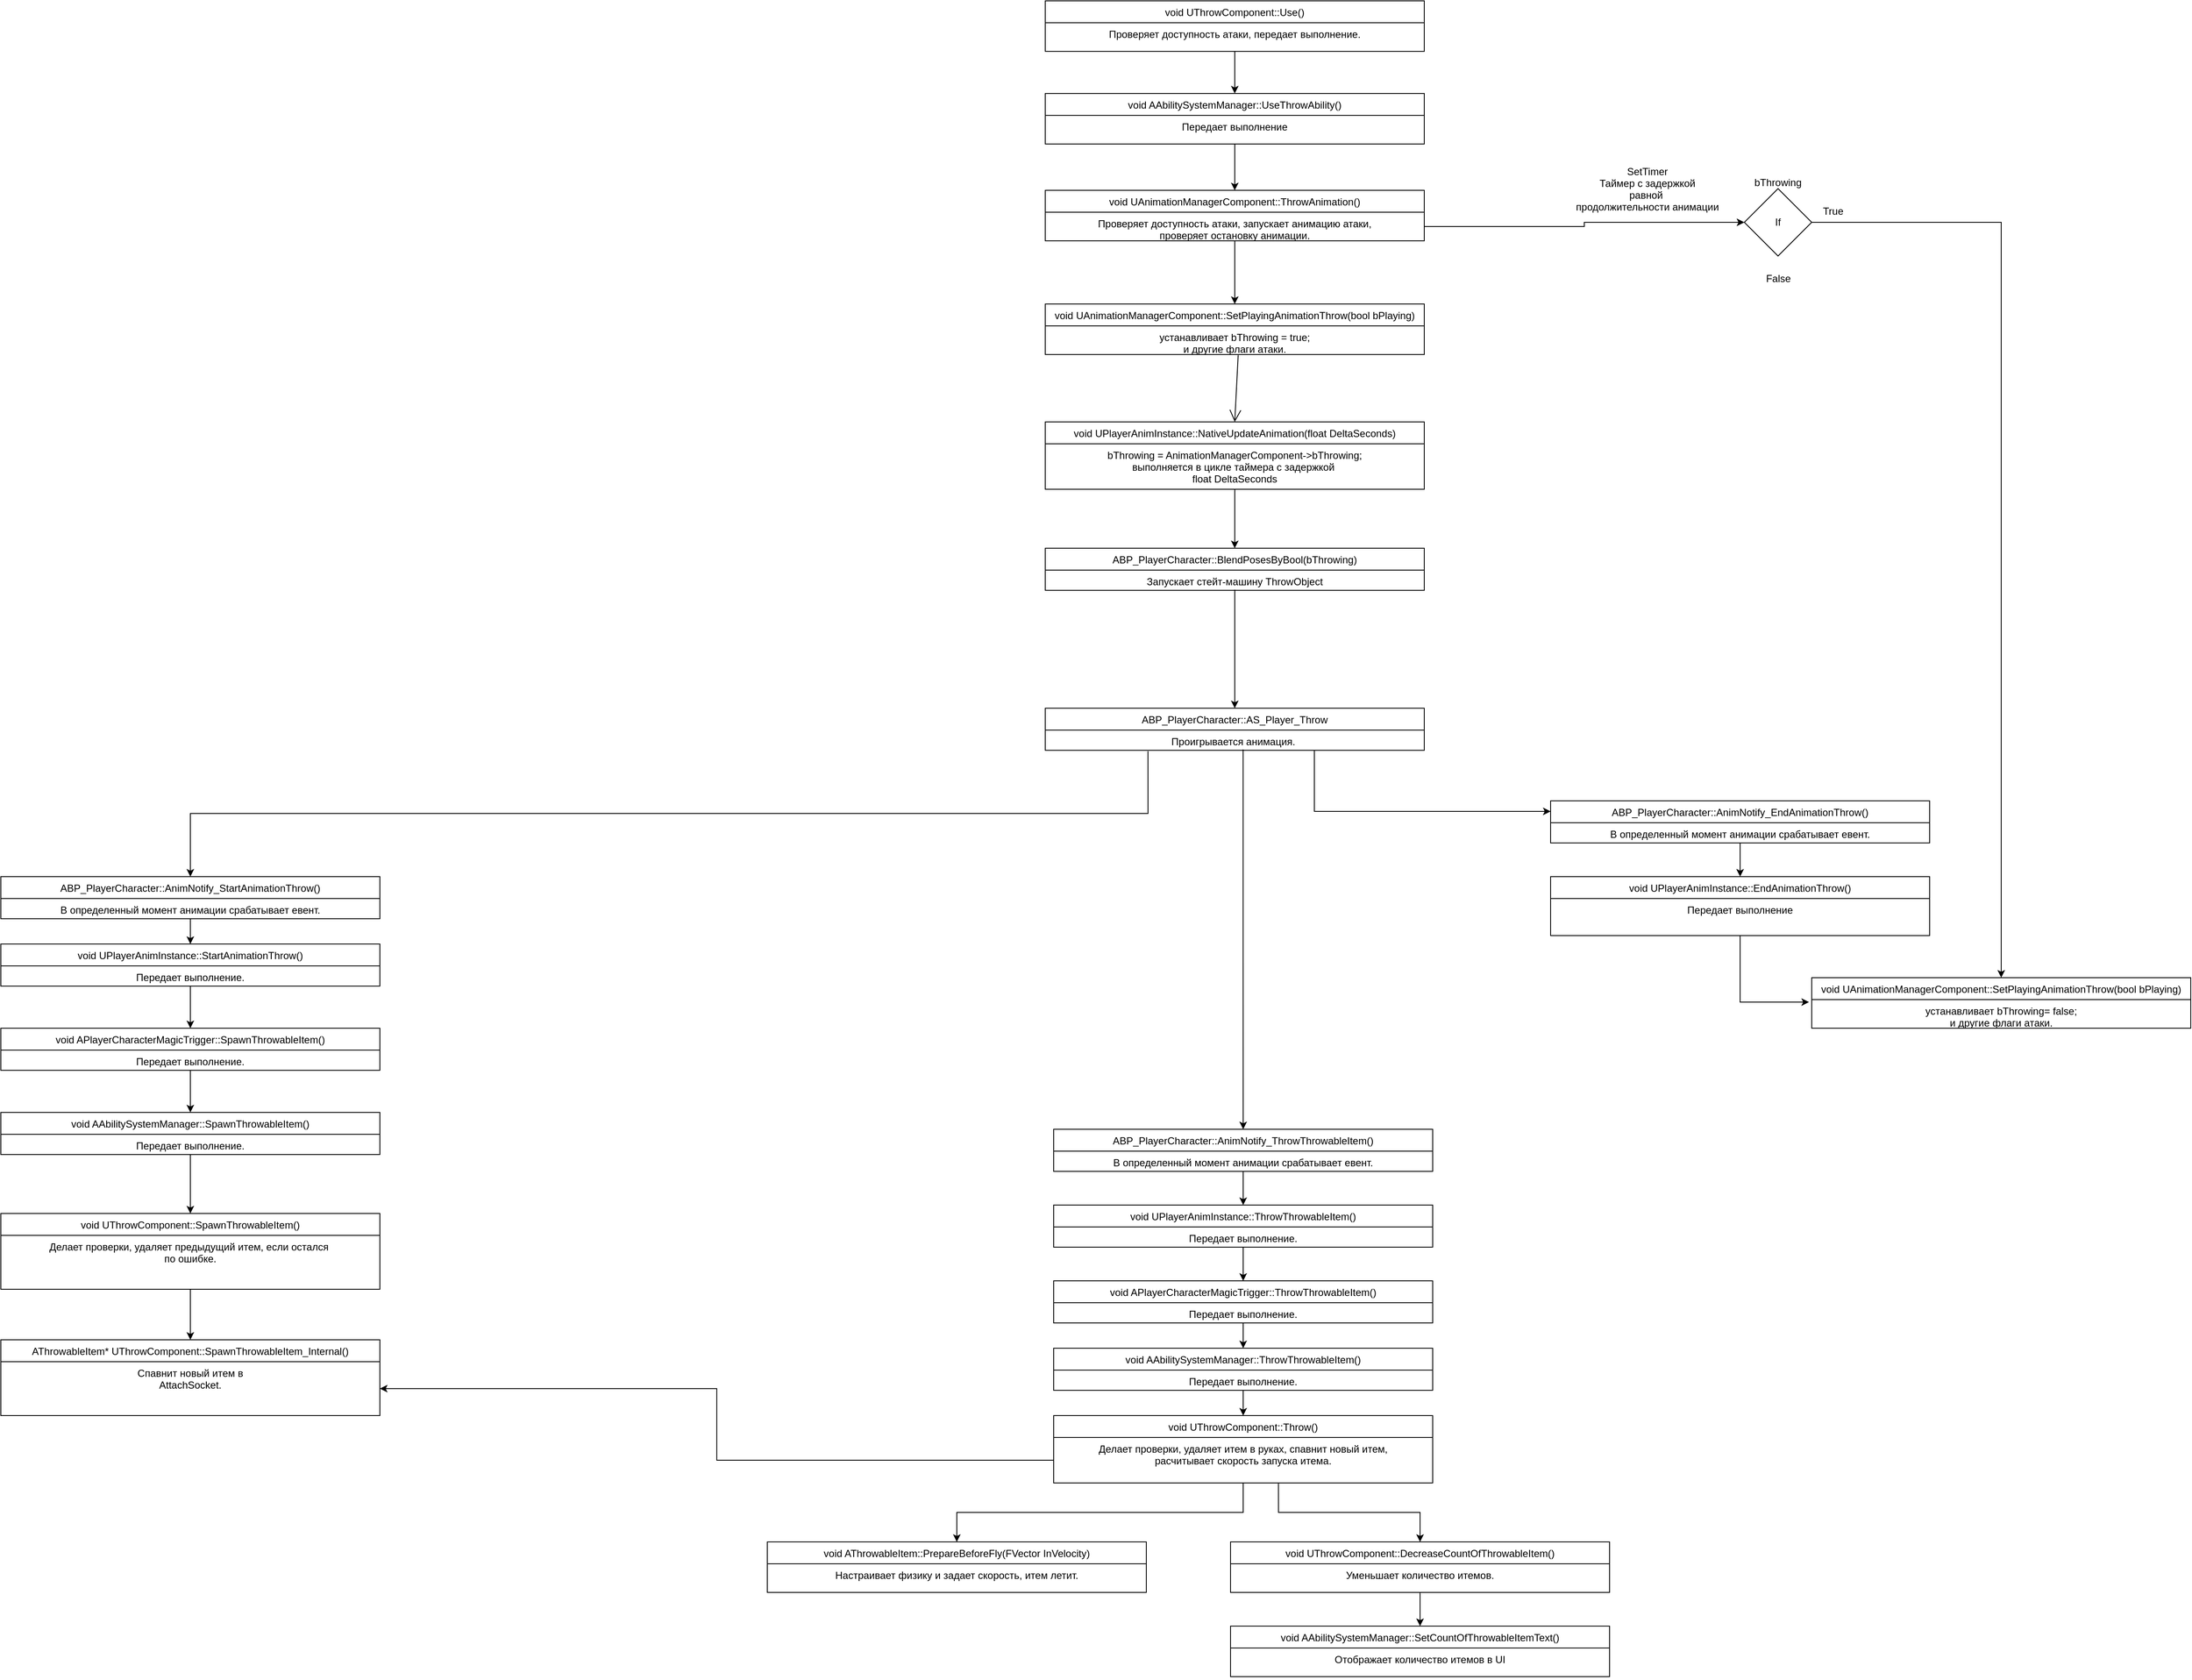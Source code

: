 <mxfile version="14.9.6" type="device"><diagram id="C5RBs43oDa-KdzZeNtuy" name="Page-1"><mxGraphModel dx="3620" dy="2823" grid="1" gridSize="10" guides="1" tooltips="1" connect="1" arrows="1" fold="1" page="1" pageScale="1" pageWidth="4681" pageHeight="3300" math="0" shadow="0"><root><mxCell id="WIyWlLk6GJQsqaUBKTNV-0"/><mxCell id="WIyWlLk6GJQsqaUBKTNV-1" parent="WIyWlLk6GJQsqaUBKTNV-0"/><mxCell id="bf94jQx4pyoIB4aFZXgq-6" value="" style="edgeStyle=orthogonalEdgeStyle;rounded=0;orthogonalLoop=1;jettySize=auto;html=1;entryX=0.5;entryY=0;entryDx=0;entryDy=0;" parent="WIyWlLk6GJQsqaUBKTNV-1" source="bf94jQx4pyoIB4aFZXgq-0" target="bf94jQx4pyoIB4aFZXgq-2" edge="1"><mxGeometry relative="1" as="geometry"/></mxCell><mxCell id="bf94jQx4pyoIB4aFZXgq-0" value="void UThrowComponent::Use()" style="swimlane;fontStyle=0;childLayout=stackLayout;horizontal=1;startSize=26;fillColor=none;horizontalStack=0;resizeParent=1;resizeParentMax=0;resizeLast=0;collapsible=0;marginBottom=0;html=0;autosize=0;" parent="WIyWlLk6GJQsqaUBKTNV-1" vertex="1"><mxGeometry x="2770" y="420" width="450" height="60" as="geometry"><mxRectangle x="90" y="150" width="420" height="26" as="alternateBounds"/></mxGeometry></mxCell><mxCell id="bf94jQx4pyoIB4aFZXgq-1" value="Проверяет доступность атаки, передает выполнение." style="text;strokeColor=none;fillColor=none;align=center;verticalAlign=top;spacingLeft=4;spacingRight=4;overflow=hidden;rotatable=0;points=[[0,0.5],[1,0.5]];portConstraint=eastwest;collapsible=0;" parent="bf94jQx4pyoIB4aFZXgq-0" vertex="1"><mxGeometry y="26" width="450" height="34" as="geometry"/></mxCell><mxCell id="bf94jQx4pyoIB4aFZXgq-14" style="edgeStyle=orthogonalEdgeStyle;rounded=0;orthogonalLoop=1;jettySize=auto;html=1;exitX=1;exitY=0.5;exitDx=0;exitDy=0;entryX=0;entryY=0.5;entryDx=0;entryDy=0;" parent="WIyWlLk6GJQsqaUBKTNV-1" source="xx7cmcxhrDaPcGlQuuTr-1" target="bf94jQx4pyoIB4aFZXgq-8" edge="1"><mxGeometry relative="1" as="geometry"/></mxCell><mxCell id="xx7cmcxhrDaPcGlQuuTr-2" value="" style="edgeStyle=orthogonalEdgeStyle;rounded=0;orthogonalLoop=1;jettySize=auto;html=1;entryX=0.5;entryY=0;entryDx=0;entryDy=0;" edge="1" parent="WIyWlLk6GJQsqaUBKTNV-1" source="bf94jQx4pyoIB4aFZXgq-2" target="xx7cmcxhrDaPcGlQuuTr-0"><mxGeometry relative="1" as="geometry"/></mxCell><mxCell id="bf94jQx4pyoIB4aFZXgq-2" value="void AAbilitySystemManager::UseThrowAbility()" style="swimlane;fontStyle=0;childLayout=stackLayout;horizontal=1;startSize=26;fillColor=none;horizontalStack=0;resizeParent=1;resizeParentMax=0;resizeLast=0;collapsible=0;marginBottom=0;html=0;autosize=0;" parent="WIyWlLk6GJQsqaUBKTNV-1" vertex="1"><mxGeometry x="2770" y="530" width="450" height="60" as="geometry"><mxRectangle x="90" y="150" width="420" height="26" as="alternateBounds"/></mxGeometry></mxCell><mxCell id="bf94jQx4pyoIB4aFZXgq-3" value="Передает выполнение" style="text;strokeColor=none;fillColor=none;align=center;verticalAlign=top;spacingLeft=4;spacingRight=4;overflow=hidden;rotatable=0;points=[[0,0.5],[1,0.5]];portConstraint=eastwest;collapsible=0;" parent="bf94jQx4pyoIB4aFZXgq-2" vertex="1"><mxGeometry y="26" width="450" height="34" as="geometry"/></mxCell><mxCell id="bf94jQx4pyoIB4aFZXgq-4" value="void UAnimationManagerComponent::SetPlayingAnimationThrow(bool bPlaying)" style="swimlane;fontStyle=0;childLayout=stackLayout;horizontal=1;startSize=26;fillColor=none;horizontalStack=0;resizeParent=1;resizeParentMax=0;resizeLast=0;collapsible=0;marginBottom=0;html=0;autosize=0;" parent="WIyWlLk6GJQsqaUBKTNV-1" vertex="1"><mxGeometry x="2770" y="780" width="450" height="60" as="geometry"><mxRectangle x="90" y="150" width="420" height="26" as="alternateBounds"/></mxGeometry></mxCell><mxCell id="bf94jQx4pyoIB4aFZXgq-5" value="устанавливает bThrowing = true;&#10;и другие флаги атаки.&#10;" style="text;strokeColor=none;fillColor=none;align=center;verticalAlign=top;spacingLeft=4;spacingRight=4;overflow=hidden;rotatable=0;points=[[0,0.5],[1,0.5]];portConstraint=eastwest;collapsible=0;" parent="bf94jQx4pyoIB4aFZXgq-4" vertex="1"><mxGeometry y="26" width="450" height="34" as="geometry"/></mxCell><mxCell id="bf94jQx4pyoIB4aFZXgq-18" style="edgeStyle=orthogonalEdgeStyle;rounded=0;orthogonalLoop=1;jettySize=auto;html=1;exitX=1;exitY=0.5;exitDx=0;exitDy=0;entryX=0.5;entryY=0;entryDx=0;entryDy=0;" parent="WIyWlLk6GJQsqaUBKTNV-1" source="bf94jQx4pyoIB4aFZXgq-8" target="bf94jQx4pyoIB4aFZXgq-16" edge="1"><mxGeometry relative="1" as="geometry"/></mxCell><mxCell id="bf94jQx4pyoIB4aFZXgq-8" value="If" style="rhombus;whiteSpace=wrap;html=1;" parent="WIyWlLk6GJQsqaUBKTNV-1" vertex="1"><mxGeometry x="3600.02" y="643" width="80" height="80" as="geometry"/></mxCell><mxCell id="bf94jQx4pyoIB4aFZXgq-9" value="bThrowing" style="text;align=center;verticalAlign=middle;resizable=0;points=[];autosize=1;strokeColor=none;" parent="WIyWlLk6GJQsqaUBKTNV-1" vertex="1"><mxGeometry x="3605.02" y="625" width="70" height="20" as="geometry"/></mxCell><mxCell id="bf94jQx4pyoIB4aFZXgq-10" value="True" style="text;html=1;align=center;verticalAlign=middle;resizable=0;points=[];autosize=1;strokeColor=none;" parent="WIyWlLk6GJQsqaUBKTNV-1" vertex="1"><mxGeometry x="3685.02" y="660" width="40" height="20" as="geometry"/></mxCell><mxCell id="bf94jQx4pyoIB4aFZXgq-11" value="False" style="text;html=1;align=center;verticalAlign=middle;resizable=0;points=[];autosize=1;strokeColor=none;" parent="WIyWlLk6GJQsqaUBKTNV-1" vertex="1"><mxGeometry x="3620.02" y="740" width="40" height="20" as="geometry"/></mxCell><mxCell id="bf94jQx4pyoIB4aFZXgq-15" value="SetTimer&#10;Таймер с задержкой&#10;равной &#10;продолжительности анимации&#10;" style="text;align=center;verticalAlign=middle;resizable=0;points=[];autosize=1;strokeColor=none;" parent="WIyWlLk6GJQsqaUBKTNV-1" vertex="1"><mxGeometry x="3390" y="620" width="190" height="60" as="geometry"/></mxCell><mxCell id="bf94jQx4pyoIB4aFZXgq-16" value="void UAnimationManagerComponent::SetPlayingAnimationThrow(bool bPlaying)" style="swimlane;fontStyle=0;childLayout=stackLayout;horizontal=1;startSize=26;fillColor=none;horizontalStack=0;resizeParent=1;resizeParentMax=0;resizeLast=0;collapsible=0;marginBottom=0;html=0;autosize=0;" parent="WIyWlLk6GJQsqaUBKTNV-1" vertex="1"><mxGeometry x="3680" y="1580" width="450" height="60" as="geometry"><mxRectangle x="90" y="150" width="420" height="26" as="alternateBounds"/></mxGeometry></mxCell><mxCell id="bf94jQx4pyoIB4aFZXgq-17" value="устанавливает bThrowing= false;&#10;и другие флаги атаки.&#10;" style="text;strokeColor=none;fillColor=none;align=center;verticalAlign=top;spacingLeft=4;spacingRight=4;overflow=hidden;rotatable=0;points=[[0,0.5],[1,0.5]];portConstraint=eastwest;collapsible=0;" parent="bf94jQx4pyoIB4aFZXgq-16" vertex="1"><mxGeometry y="26" width="450" height="34" as="geometry"/></mxCell><mxCell id="bf94jQx4pyoIB4aFZXgq-27" value="" style="edgeStyle=orthogonalEdgeStyle;rounded=0;orthogonalLoop=1;jettySize=auto;html=1;entryX=0.5;entryY=0;entryDx=0;entryDy=0;" parent="WIyWlLk6GJQsqaUBKTNV-1" source="bf94jQx4pyoIB4aFZXgq-19" target="bf94jQx4pyoIB4aFZXgq-23" edge="1"><mxGeometry relative="1" as="geometry"/></mxCell><mxCell id="bf94jQx4pyoIB4aFZXgq-19" value="void UPlayerAnimInstance::NativeUpdateAnimation(float DeltaSeconds)" style="swimlane;fontStyle=0;childLayout=stackLayout;horizontal=1;startSize=26;fillColor=none;horizontalStack=0;resizeParent=1;resizeParentMax=0;resizeLast=0;collapsible=0;marginBottom=0;html=0;autosize=0;" parent="WIyWlLk6GJQsqaUBKTNV-1" vertex="1"><mxGeometry x="2770" y="920" width="450" height="80" as="geometry"><mxRectangle x="90" y="150" width="420" height="26" as="alternateBounds"/></mxGeometry></mxCell><mxCell id="bf94jQx4pyoIB4aFZXgq-20" value="bThrowing = AnimationManagerComponent-&gt;bThrowing;&#10;выполняется в цикле таймера с задержкой &#10;float DeltaSeconds&#10;" style="text;strokeColor=none;fillColor=none;align=center;verticalAlign=top;spacingLeft=4;spacingRight=4;overflow=hidden;rotatable=0;points=[[0,0.5],[1,0.5]];portConstraint=eastwest;collapsible=0;" parent="bf94jQx4pyoIB4aFZXgq-19" vertex="1"><mxGeometry y="26" width="450" height="54" as="geometry"/></mxCell><mxCell id="bf94jQx4pyoIB4aFZXgq-22" value="" style="endArrow=open;endFill=1;endSize=12;html=1;exitX=0.509;exitY=1.02;exitDx=0;exitDy=0;exitPerimeter=0;entryX=0.5;entryY=0;entryDx=0;entryDy=0;" parent="WIyWlLk6GJQsqaUBKTNV-1" source="bf94jQx4pyoIB4aFZXgq-5" target="bf94jQx4pyoIB4aFZXgq-19" edge="1"><mxGeometry width="160" relative="1" as="geometry"><mxPoint x="2950" y="900" as="sourcePoint"/><mxPoint x="3110" y="900" as="targetPoint"/></mxGeometry></mxCell><mxCell id="bf94jQx4pyoIB4aFZXgq-23" value="ABP_PlayerCharacter::BlendPosesByBool(bThrowing)" style="swimlane;fontStyle=0;childLayout=stackLayout;horizontal=1;startSize=26;fillColor=none;horizontalStack=0;resizeParent=1;resizeParentMax=0;resizeLast=0;collapsible=0;marginBottom=0;html=0;autosize=0;" parent="WIyWlLk6GJQsqaUBKTNV-1" vertex="1"><mxGeometry x="2770" y="1070" width="450" height="50" as="geometry"><mxRectangle x="90" y="150" width="420" height="26" as="alternateBounds"/></mxGeometry></mxCell><mxCell id="bf94jQx4pyoIB4aFZXgq-24" value="Запускает стейт-машину ThrowObject" style="text;strokeColor=none;fillColor=none;align=center;verticalAlign=top;spacingLeft=4;spacingRight=4;overflow=hidden;rotatable=0;points=[[0,0.5],[1,0.5]];portConstraint=eastwest;collapsible=0;" parent="bf94jQx4pyoIB4aFZXgq-23" vertex="1"><mxGeometry y="26" width="450" height="24" as="geometry"/></mxCell><mxCell id="bf94jQx4pyoIB4aFZXgq-31" value="" style="edgeStyle=orthogonalEdgeStyle;rounded=0;orthogonalLoop=1;jettySize=auto;html=1;exitX=0.5;exitY=0.971;exitDx=0;exitDy=0;exitPerimeter=0;" parent="WIyWlLk6GJQsqaUBKTNV-1" source="bf94jQx4pyoIB4aFZXgq-24" target="bf94jQx4pyoIB4aFZXgq-29" edge="1"><mxGeometry relative="1" as="geometry"><mxPoint x="2995" y="1220" as="sourcePoint"/></mxGeometry></mxCell><mxCell id="bf94jQx4pyoIB4aFZXgq-34" value="" style="edgeStyle=orthogonalEdgeStyle;rounded=0;orthogonalLoop=1;jettySize=auto;html=1;exitX=0.271;exitY=1.042;exitDx=0;exitDy=0;exitPerimeter=0;" parent="WIyWlLk6GJQsqaUBKTNV-1" source="bf94jQx4pyoIB4aFZXgq-30" target="bf94jQx4pyoIB4aFZXgq-32" edge="1"><mxGeometry relative="1" as="geometry"/></mxCell><mxCell id="bf94jQx4pyoIB4aFZXgq-29" value="ABP_PlayerCharacter::AS_Player_Throw" style="swimlane;fontStyle=0;childLayout=stackLayout;horizontal=1;startSize=26;fillColor=none;horizontalStack=0;resizeParent=1;resizeParentMax=0;resizeLast=0;collapsible=0;marginBottom=0;html=0;autosize=0;" parent="WIyWlLk6GJQsqaUBKTNV-1" vertex="1"><mxGeometry x="2770" y="1260" width="450" height="50" as="geometry"><mxRectangle x="90" y="150" width="420" height="26" as="alternateBounds"/></mxGeometry></mxCell><mxCell id="bf94jQx4pyoIB4aFZXgq-30" value="Проигрывается анимация. &#10;" style="text;strokeColor=none;fillColor=none;align=center;verticalAlign=top;spacingLeft=4;spacingRight=4;overflow=hidden;rotatable=0;points=[[0,0.5],[1,0.5]];portConstraint=eastwest;collapsible=0;" parent="bf94jQx4pyoIB4aFZXgq-29" vertex="1"><mxGeometry y="26" width="450" height="24" as="geometry"/></mxCell><mxCell id="bf94jQx4pyoIB4aFZXgq-37" value="" style="edgeStyle=orthogonalEdgeStyle;rounded=0;orthogonalLoop=1;jettySize=auto;html=1;entryX=0.5;entryY=0;entryDx=0;entryDy=0;" parent="WIyWlLk6GJQsqaUBKTNV-1" source="bf94jQx4pyoIB4aFZXgq-32" target="bf94jQx4pyoIB4aFZXgq-35" edge="1"><mxGeometry relative="1" as="geometry"/></mxCell><mxCell id="bf94jQx4pyoIB4aFZXgq-32" value="ABP_PlayerCharacter::AnimNotify_StartAnimationThrow()" style="swimlane;fontStyle=0;childLayout=stackLayout;horizontal=1;startSize=26;fillColor=none;horizontalStack=0;resizeParent=1;resizeParentMax=0;resizeLast=0;collapsible=0;marginBottom=0;html=0;autosize=0;" parent="WIyWlLk6GJQsqaUBKTNV-1" vertex="1"><mxGeometry x="1530" y="1460" width="450" height="50" as="geometry"><mxRectangle x="90" y="150" width="420" height="26" as="alternateBounds"/></mxGeometry></mxCell><mxCell id="bf94jQx4pyoIB4aFZXgq-33" value="В определенный момент анимации срабатывает евент." style="text;strokeColor=none;fillColor=none;align=center;verticalAlign=top;spacingLeft=4;spacingRight=4;overflow=hidden;rotatable=0;points=[[0,0.5],[1,0.5]];portConstraint=eastwest;collapsible=0;" parent="bf94jQx4pyoIB4aFZXgq-32" vertex="1"><mxGeometry y="26" width="450" height="24" as="geometry"/></mxCell><mxCell id="bf94jQx4pyoIB4aFZXgq-40" value="" style="edgeStyle=orthogonalEdgeStyle;rounded=0;orthogonalLoop=1;jettySize=auto;html=1;" parent="WIyWlLk6GJQsqaUBKTNV-1" source="bf94jQx4pyoIB4aFZXgq-35" target="bf94jQx4pyoIB4aFZXgq-38" edge="1"><mxGeometry relative="1" as="geometry"/></mxCell><mxCell id="bf94jQx4pyoIB4aFZXgq-35" value="void UPlayerAnimInstance::StartAnimationThrow()" style="swimlane;fontStyle=0;childLayout=stackLayout;horizontal=1;startSize=26;fillColor=none;horizontalStack=0;resizeParent=1;resizeParentMax=0;resizeLast=0;collapsible=0;marginBottom=0;html=0;autosize=0;" parent="WIyWlLk6GJQsqaUBKTNV-1" vertex="1"><mxGeometry x="1530" y="1540" width="450" height="50" as="geometry"><mxRectangle x="90" y="150" width="420" height="26" as="alternateBounds"/></mxGeometry></mxCell><mxCell id="bf94jQx4pyoIB4aFZXgq-36" value="Передает выполнение." style="text;strokeColor=none;fillColor=none;align=center;verticalAlign=top;spacingLeft=4;spacingRight=4;overflow=hidden;rotatable=0;points=[[0,0.5],[1,0.5]];portConstraint=eastwest;collapsible=0;" parent="bf94jQx4pyoIB4aFZXgq-35" vertex="1"><mxGeometry y="26" width="450" height="24" as="geometry"/></mxCell><mxCell id="bf94jQx4pyoIB4aFZXgq-43" value="" style="edgeStyle=orthogonalEdgeStyle;rounded=0;orthogonalLoop=1;jettySize=auto;html=1;" parent="WIyWlLk6GJQsqaUBKTNV-1" source="bf94jQx4pyoIB4aFZXgq-38" edge="1"><mxGeometry relative="1" as="geometry"><mxPoint x="1755" y="1740" as="targetPoint"/></mxGeometry></mxCell><mxCell id="bf94jQx4pyoIB4aFZXgq-38" value="void APlayerCharacterMagicTrigger::SpawnThrowableItem()" style="swimlane;fontStyle=0;childLayout=stackLayout;horizontal=1;startSize=26;fillColor=none;horizontalStack=0;resizeParent=1;resizeParentMax=0;resizeLast=0;collapsible=0;marginBottom=0;html=0;autosize=0;" parent="WIyWlLk6GJQsqaUBKTNV-1" vertex="1"><mxGeometry x="1530" y="1640" width="450" height="50" as="geometry"><mxRectangle x="90" y="150" width="420" height="26" as="alternateBounds"/></mxGeometry></mxCell><mxCell id="bf94jQx4pyoIB4aFZXgq-39" value="Передает выполнение." style="text;strokeColor=none;fillColor=none;align=center;verticalAlign=top;spacingLeft=4;spacingRight=4;overflow=hidden;rotatable=0;points=[[0,0.5],[1,0.5]];portConstraint=eastwest;collapsible=0;" parent="bf94jQx4pyoIB4aFZXgq-38" vertex="1"><mxGeometry y="26" width="450" height="24" as="geometry"/></mxCell><mxCell id="bf94jQx4pyoIB4aFZXgq-46" value="" style="edgeStyle=orthogonalEdgeStyle;rounded=0;orthogonalLoop=1;jettySize=auto;html=1;entryX=0.5;entryY=0;entryDx=0;entryDy=0;" parent="WIyWlLk6GJQsqaUBKTNV-1" source="bf94jQx4pyoIB4aFZXgq-41" target="xx7cmcxhrDaPcGlQuuTr-4" edge="1"><mxGeometry relative="1" as="geometry"><mxPoint x="1755" y="1890" as="targetPoint"/></mxGeometry></mxCell><mxCell id="bf94jQx4pyoIB4aFZXgq-41" value="void AAbilitySystemManager::SpawnThrowableItem()" style="swimlane;fontStyle=0;childLayout=stackLayout;horizontal=1;startSize=26;fillColor=none;horizontalStack=0;resizeParent=1;resizeParentMax=0;resizeLast=0;collapsible=0;marginBottom=0;html=0;autosize=0;" parent="WIyWlLk6GJQsqaUBKTNV-1" vertex="1"><mxGeometry x="1530" y="1740" width="450" height="50" as="geometry"><mxRectangle x="90" y="150" width="420" height="26" as="alternateBounds"/></mxGeometry></mxCell><mxCell id="bf94jQx4pyoIB4aFZXgq-42" value="Передает выполнение." style="text;strokeColor=none;fillColor=none;align=center;verticalAlign=top;spacingLeft=4;spacingRight=4;overflow=hidden;rotatable=0;points=[[0,0.5],[1,0.5]];portConstraint=eastwest;collapsible=0;" parent="bf94jQx4pyoIB4aFZXgq-41" vertex="1"><mxGeometry y="26" width="450" height="24" as="geometry"/></mxCell><mxCell id="xx7cmcxhrDaPcGlQuuTr-13" value="" style="edgeStyle=orthogonalEdgeStyle;rounded=0;orthogonalLoop=1;jettySize=auto;html=1;" edge="1" parent="WIyWlLk6GJQsqaUBKTNV-1" source="bf94jQx4pyoIB4aFZXgq-71" target="xx7cmcxhrDaPcGlQuuTr-11"><mxGeometry relative="1" as="geometry"/></mxCell><mxCell id="bf94jQx4pyoIB4aFZXgq-71" value="ABP_PlayerCharacter::AnimNotify_ThrowThrowableItem()" style="swimlane;fontStyle=0;childLayout=stackLayout;horizontal=1;startSize=26;fillColor=none;horizontalStack=0;resizeParent=1;resizeParentMax=0;resizeLast=0;collapsible=0;marginBottom=0;html=0;autosize=0;" parent="WIyWlLk6GJQsqaUBKTNV-1" vertex="1"><mxGeometry x="2780" y="1760" width="450" height="50" as="geometry"><mxRectangle x="90" y="150" width="420" height="26" as="alternateBounds"/></mxGeometry></mxCell><mxCell id="bf94jQx4pyoIB4aFZXgq-72" value="В определенный момент анимации срабатывает евент." style="text;strokeColor=none;fillColor=none;align=center;verticalAlign=top;spacingLeft=4;spacingRight=4;overflow=hidden;rotatable=0;points=[[0,0.5],[1,0.5]];portConstraint=eastwest;collapsible=0;" parent="bf94jQx4pyoIB4aFZXgq-71" vertex="1"><mxGeometry y="26" width="450" height="24" as="geometry"/></mxCell><mxCell id="bf94jQx4pyoIB4aFZXgq-73" style="edgeStyle=orthogonalEdgeStyle;rounded=0;orthogonalLoop=1;jettySize=auto;html=1;exitX=0.522;exitY=0.958;exitDx=0;exitDy=0;entryX=0.5;entryY=0;entryDx=0;entryDy=0;exitPerimeter=0;" parent="WIyWlLk6GJQsqaUBKTNV-1" source="bf94jQx4pyoIB4aFZXgq-30" target="bf94jQx4pyoIB4aFZXgq-71" edge="1"><mxGeometry relative="1" as="geometry"/></mxCell><mxCell id="bf94jQx4pyoIB4aFZXgq-94" value="" style="edgeStyle=orthogonalEdgeStyle;rounded=0;orthogonalLoop=1;jettySize=auto;html=1;entryX=0.5;entryY=0;entryDx=0;entryDy=0;" parent="WIyWlLk6GJQsqaUBKTNV-1" source="bf94jQx4pyoIB4aFZXgq-89" target="bf94jQx4pyoIB4aFZXgq-92" edge="1"><mxGeometry relative="1" as="geometry"/></mxCell><mxCell id="bf94jQx4pyoIB4aFZXgq-89" value="ABP_PlayerCharacter::AnimNotify_EndAnimationThrow()" style="swimlane;fontStyle=0;childLayout=stackLayout;horizontal=1;startSize=26;fillColor=none;horizontalStack=0;resizeParent=1;resizeParentMax=0;resizeLast=0;collapsible=0;marginBottom=0;html=0;autosize=0;" parent="WIyWlLk6GJQsqaUBKTNV-1" vertex="1"><mxGeometry x="3370" y="1370" width="450" height="50" as="geometry"><mxRectangle x="90" y="150" width="420" height="26" as="alternateBounds"/></mxGeometry></mxCell><mxCell id="bf94jQx4pyoIB4aFZXgq-90" value="В определенный момент анимации срабатывает евент." style="text;strokeColor=none;fillColor=none;align=center;verticalAlign=top;spacingLeft=4;spacingRight=4;overflow=hidden;rotatable=0;points=[[0,0.5],[1,0.5]];portConstraint=eastwest;collapsible=0;" parent="bf94jQx4pyoIB4aFZXgq-89" vertex="1"><mxGeometry y="26" width="450" height="24" as="geometry"/></mxCell><mxCell id="bf94jQx4pyoIB4aFZXgq-91" style="edgeStyle=orthogonalEdgeStyle;rounded=0;orthogonalLoop=1;jettySize=auto;html=1;entryX=0;entryY=0.25;entryDx=0;entryDy=0;exitX=0.71;exitY=0.991;exitDx=0;exitDy=0;exitPerimeter=0;" parent="WIyWlLk6GJQsqaUBKTNV-1" source="bf94jQx4pyoIB4aFZXgq-30" target="bf94jQx4pyoIB4aFZXgq-89" edge="1"><mxGeometry relative="1" as="geometry"><mxPoint x="3350" y="1320" as="sourcePoint"/></mxGeometry></mxCell><mxCell id="bf94jQx4pyoIB4aFZXgq-97" value="" style="edgeStyle=orthogonalEdgeStyle;rounded=0;orthogonalLoop=1;jettySize=auto;html=1;entryX=-0.007;entryY=0.088;entryDx=0;entryDy=0;entryPerimeter=0;" parent="WIyWlLk6GJQsqaUBKTNV-1" source="bf94jQx4pyoIB4aFZXgq-92" target="bf94jQx4pyoIB4aFZXgq-17" edge="1"><mxGeometry relative="1" as="geometry"/></mxCell><mxCell id="bf94jQx4pyoIB4aFZXgq-92" value="void UPlayerAnimInstance::EndAnimationThrow()" style="swimlane;fontStyle=0;childLayout=stackLayout;horizontal=1;startSize=26;fillColor=none;horizontalStack=0;resizeParent=1;resizeParentMax=0;resizeLast=0;collapsible=0;marginBottom=0;html=0;autosize=0;" parent="WIyWlLk6GJQsqaUBKTNV-1" vertex="1"><mxGeometry x="3370" y="1460" width="450" height="70" as="geometry"><mxRectangle x="90" y="150" width="420" height="26" as="alternateBounds"/></mxGeometry></mxCell><mxCell id="bf94jQx4pyoIB4aFZXgq-93" value="Передает выполнение" style="text;strokeColor=none;fillColor=none;align=center;verticalAlign=top;spacingLeft=4;spacingRight=4;overflow=hidden;rotatable=0;points=[[0,0.5],[1,0.5]];portConstraint=eastwest;collapsible=0;" parent="bf94jQx4pyoIB4aFZXgq-92" vertex="1"><mxGeometry y="26" width="450" height="44" as="geometry"/></mxCell><mxCell id="xx7cmcxhrDaPcGlQuuTr-3" value="" style="edgeStyle=orthogonalEdgeStyle;rounded=0;orthogonalLoop=1;jettySize=auto;html=1;entryX=0.5;entryY=0;entryDx=0;entryDy=0;" edge="1" parent="WIyWlLk6GJQsqaUBKTNV-1" source="xx7cmcxhrDaPcGlQuuTr-0" target="bf94jQx4pyoIB4aFZXgq-4"><mxGeometry relative="1" as="geometry"/></mxCell><mxCell id="xx7cmcxhrDaPcGlQuuTr-0" value="void UAnimationManagerComponent::ThrowAnimation()" style="swimlane;fontStyle=0;childLayout=stackLayout;horizontal=1;startSize=26;fillColor=none;horizontalStack=0;resizeParent=1;resizeParentMax=0;resizeLast=0;collapsible=0;marginBottom=0;html=0;autosize=0;" vertex="1" parent="WIyWlLk6GJQsqaUBKTNV-1"><mxGeometry x="2770" y="645" width="450" height="60" as="geometry"><mxRectangle x="90" y="150" width="420" height="26" as="alternateBounds"/></mxGeometry></mxCell><mxCell id="xx7cmcxhrDaPcGlQuuTr-1" value="Проверяет доступность атаки, запускает анимацию атаки,&#10;проверяет остановку анимации." style="text;strokeColor=none;fillColor=none;align=center;verticalAlign=top;spacingLeft=4;spacingRight=4;overflow=hidden;rotatable=0;points=[[0,0.5],[1,0.5]];portConstraint=eastwest;collapsible=0;" vertex="1" parent="xx7cmcxhrDaPcGlQuuTr-0"><mxGeometry y="26" width="450" height="34" as="geometry"/></mxCell><mxCell id="xx7cmcxhrDaPcGlQuuTr-9" value="" style="edgeStyle=orthogonalEdgeStyle;rounded=0;orthogonalLoop=1;jettySize=auto;html=1;entryX=0.5;entryY=0;entryDx=0;entryDy=0;" edge="1" parent="WIyWlLk6GJQsqaUBKTNV-1" source="xx7cmcxhrDaPcGlQuuTr-4" target="xx7cmcxhrDaPcGlQuuTr-7"><mxGeometry relative="1" as="geometry"/></mxCell><mxCell id="xx7cmcxhrDaPcGlQuuTr-4" value="void UThrowComponent::SpawnThrowableItem()" style="swimlane;fontStyle=0;childLayout=stackLayout;horizontal=1;startSize=26;fillColor=none;horizontalStack=0;resizeParent=1;resizeParentMax=0;resizeLast=0;collapsible=0;marginBottom=0;html=0;autosize=0;" vertex="1" parent="WIyWlLk6GJQsqaUBKTNV-1"><mxGeometry x="1530" y="1860" width="450" height="90" as="geometry"><mxRectangle x="90" y="150" width="420" height="26" as="alternateBounds"/></mxGeometry></mxCell><mxCell id="xx7cmcxhrDaPcGlQuuTr-5" value="Делает проверки, удаляет предыдущий итем, если остался &#10;по ошибке." style="text;strokeColor=none;fillColor=none;align=center;verticalAlign=top;spacingLeft=4;spacingRight=4;overflow=hidden;rotatable=0;points=[[0,0.5],[1,0.5]];portConstraint=eastwest;collapsible=0;" vertex="1" parent="xx7cmcxhrDaPcGlQuuTr-4"><mxGeometry y="26" width="450" height="64" as="geometry"/></mxCell><mxCell id="xx7cmcxhrDaPcGlQuuTr-7" value="AThrowableItem* UThrowComponent::SpawnThrowableItem_Internal()" style="swimlane;fontStyle=0;childLayout=stackLayout;horizontal=1;startSize=26;fillColor=none;horizontalStack=0;resizeParent=1;resizeParentMax=0;resizeLast=0;collapsible=0;marginBottom=0;html=0;autosize=0;" vertex="1" parent="WIyWlLk6GJQsqaUBKTNV-1"><mxGeometry x="1530" y="2010" width="450" height="90" as="geometry"><mxRectangle x="90" y="150" width="420" height="26" as="alternateBounds"/></mxGeometry></mxCell><mxCell id="xx7cmcxhrDaPcGlQuuTr-8" value="Спавнит новый итем в &#10;AttachSocket." style="text;strokeColor=none;fillColor=none;align=center;verticalAlign=top;spacingLeft=4;spacingRight=4;overflow=hidden;rotatable=0;points=[[0,0.5],[1,0.5]];portConstraint=eastwest;collapsible=0;" vertex="1" parent="xx7cmcxhrDaPcGlQuuTr-7"><mxGeometry y="26" width="450" height="64" as="geometry"/></mxCell><mxCell id="xx7cmcxhrDaPcGlQuuTr-16" value="" style="edgeStyle=orthogonalEdgeStyle;rounded=0;orthogonalLoop=1;jettySize=auto;html=1;" edge="1" parent="WIyWlLk6GJQsqaUBKTNV-1" source="xx7cmcxhrDaPcGlQuuTr-11" target="xx7cmcxhrDaPcGlQuuTr-14"><mxGeometry relative="1" as="geometry"/></mxCell><mxCell id="xx7cmcxhrDaPcGlQuuTr-11" value="void UPlayerAnimInstance::ThrowThrowableItem()" style="swimlane;fontStyle=0;childLayout=stackLayout;horizontal=1;startSize=26;fillColor=none;horizontalStack=0;resizeParent=1;resizeParentMax=0;resizeLast=0;collapsible=0;marginBottom=0;html=0;autosize=0;" vertex="1" parent="WIyWlLk6GJQsqaUBKTNV-1"><mxGeometry x="2780" y="1850" width="450" height="50" as="geometry"><mxRectangle x="90" y="150" width="420" height="26" as="alternateBounds"/></mxGeometry></mxCell><mxCell id="xx7cmcxhrDaPcGlQuuTr-12" value="Передает выполнение." style="text;strokeColor=none;fillColor=none;align=center;verticalAlign=top;spacingLeft=4;spacingRight=4;overflow=hidden;rotatable=0;points=[[0,0.5],[1,0.5]];portConstraint=eastwest;collapsible=0;" vertex="1" parent="xx7cmcxhrDaPcGlQuuTr-11"><mxGeometry y="26" width="450" height="24" as="geometry"/></mxCell><mxCell id="xx7cmcxhrDaPcGlQuuTr-19" value="" style="edgeStyle=orthogonalEdgeStyle;rounded=0;orthogonalLoop=1;jettySize=auto;html=1;" edge="1" parent="WIyWlLk6GJQsqaUBKTNV-1" source="xx7cmcxhrDaPcGlQuuTr-14" target="xx7cmcxhrDaPcGlQuuTr-17"><mxGeometry relative="1" as="geometry"/></mxCell><mxCell id="xx7cmcxhrDaPcGlQuuTr-14" value="void APlayerCharacterMagicTrigger::ThrowThrowableItem()" style="swimlane;fontStyle=0;childLayout=stackLayout;horizontal=1;startSize=26;fillColor=none;horizontalStack=0;resizeParent=1;resizeParentMax=0;resizeLast=0;collapsible=0;marginBottom=0;html=0;autosize=0;" vertex="1" parent="WIyWlLk6GJQsqaUBKTNV-1"><mxGeometry x="2780" y="1940" width="450" height="50" as="geometry"><mxRectangle x="90" y="150" width="420" height="26" as="alternateBounds"/></mxGeometry></mxCell><mxCell id="xx7cmcxhrDaPcGlQuuTr-15" value="Передает выполнение." style="text;strokeColor=none;fillColor=none;align=center;verticalAlign=top;spacingLeft=4;spacingRight=4;overflow=hidden;rotatable=0;points=[[0,0.5],[1,0.5]];portConstraint=eastwest;collapsible=0;" vertex="1" parent="xx7cmcxhrDaPcGlQuuTr-14"><mxGeometry y="26" width="450" height="24" as="geometry"/></mxCell><mxCell id="xx7cmcxhrDaPcGlQuuTr-22" value="" style="edgeStyle=orthogonalEdgeStyle;rounded=0;orthogonalLoop=1;jettySize=auto;html=1;" edge="1" parent="WIyWlLk6GJQsqaUBKTNV-1" source="xx7cmcxhrDaPcGlQuuTr-17" target="xx7cmcxhrDaPcGlQuuTr-20"><mxGeometry relative="1" as="geometry"/></mxCell><mxCell id="xx7cmcxhrDaPcGlQuuTr-17" value="void AAbilitySystemManager::ThrowThrowableItem()" style="swimlane;fontStyle=0;childLayout=stackLayout;horizontal=1;startSize=26;fillColor=none;horizontalStack=0;resizeParent=1;resizeParentMax=0;resizeLast=0;collapsible=0;marginBottom=0;html=0;autosize=0;" vertex="1" parent="WIyWlLk6GJQsqaUBKTNV-1"><mxGeometry x="2780" y="2020" width="450" height="50" as="geometry"><mxRectangle x="90" y="150" width="420" height="26" as="alternateBounds"/></mxGeometry></mxCell><mxCell id="xx7cmcxhrDaPcGlQuuTr-18" value="Передает выполнение." style="text;strokeColor=none;fillColor=none;align=center;verticalAlign=top;spacingLeft=4;spacingRight=4;overflow=hidden;rotatable=0;points=[[0,0.5],[1,0.5]];portConstraint=eastwest;collapsible=0;" vertex="1" parent="xx7cmcxhrDaPcGlQuuTr-17"><mxGeometry y="26" width="450" height="24" as="geometry"/></mxCell><mxCell id="xx7cmcxhrDaPcGlQuuTr-32" value="" style="edgeStyle=orthogonalEdgeStyle;rounded=0;orthogonalLoop=1;jettySize=auto;html=1;" edge="1" parent="WIyWlLk6GJQsqaUBKTNV-1" source="xx7cmcxhrDaPcGlQuuTr-20" target="xx7cmcxhrDaPcGlQuuTr-29"><mxGeometry relative="1" as="geometry"/></mxCell><mxCell id="xx7cmcxhrDaPcGlQuuTr-20" value="void UThrowComponent::Throw()" style="swimlane;fontStyle=0;childLayout=stackLayout;horizontal=1;startSize=26;fillColor=none;horizontalStack=0;resizeParent=1;resizeParentMax=0;resizeLast=0;collapsible=0;marginBottom=0;html=0;autosize=0;" vertex="1" parent="WIyWlLk6GJQsqaUBKTNV-1"><mxGeometry x="2780" y="2100" width="450" height="80" as="geometry"><mxRectangle x="90" y="150" width="420" height="26" as="alternateBounds"/></mxGeometry></mxCell><mxCell id="xx7cmcxhrDaPcGlQuuTr-21" value="Делает проверки, удаляет итем в руках, спавнит новый итем,&#10;расчитывает скорость запуска итема." style="text;strokeColor=none;fillColor=none;align=center;verticalAlign=top;spacingLeft=4;spacingRight=4;overflow=hidden;rotatable=0;points=[[0,0.5],[1,0.5]];portConstraint=eastwest;collapsible=0;" vertex="1" parent="xx7cmcxhrDaPcGlQuuTr-20"><mxGeometry y="26" width="450" height="54" as="geometry"/></mxCell><mxCell id="xx7cmcxhrDaPcGlQuuTr-35" value="" style="edgeStyle=orthogonalEdgeStyle;rounded=0;orthogonalLoop=1;jettySize=auto;html=1;entryX=0.5;entryY=0;entryDx=0;entryDy=0;exitX=0.593;exitY=1.012;exitDx=0;exitDy=0;exitPerimeter=0;" edge="1" parent="WIyWlLk6GJQsqaUBKTNV-1" source="xx7cmcxhrDaPcGlQuuTr-21" target="xx7cmcxhrDaPcGlQuuTr-33"><mxGeometry relative="1" as="geometry"/></mxCell><mxCell id="xx7cmcxhrDaPcGlQuuTr-29" value="void AThrowableItem::PrepareBeforeFly(FVector InVelocity)" style="swimlane;fontStyle=0;childLayout=stackLayout;horizontal=1;startSize=26;fillColor=none;horizontalStack=0;resizeParent=1;resizeParentMax=0;resizeLast=0;collapsible=0;marginBottom=0;html=0;autosize=0;" vertex="1" parent="WIyWlLk6GJQsqaUBKTNV-1"><mxGeometry x="2440" y="2250" width="450" height="60" as="geometry"><mxRectangle x="90" y="150" width="420" height="26" as="alternateBounds"/></mxGeometry></mxCell><mxCell id="xx7cmcxhrDaPcGlQuuTr-30" value="Настраивает физику и задает скорость, итем летит." style="text;strokeColor=none;fillColor=none;align=center;verticalAlign=top;spacingLeft=4;spacingRight=4;overflow=hidden;rotatable=0;points=[[0,0.5],[1,0.5]];portConstraint=eastwest;collapsible=0;" vertex="1" parent="xx7cmcxhrDaPcGlQuuTr-29"><mxGeometry y="26" width="450" height="34" as="geometry"/></mxCell><mxCell id="xx7cmcxhrDaPcGlQuuTr-31" style="edgeStyle=orthogonalEdgeStyle;rounded=0;orthogonalLoop=1;jettySize=auto;html=1;exitX=0;exitY=0.5;exitDx=0;exitDy=0;entryX=1;entryY=0.5;entryDx=0;entryDy=0;" edge="1" parent="WIyWlLk6GJQsqaUBKTNV-1" source="xx7cmcxhrDaPcGlQuuTr-21" target="xx7cmcxhrDaPcGlQuuTr-8"><mxGeometry relative="1" as="geometry"/></mxCell><mxCell id="xx7cmcxhrDaPcGlQuuTr-38" value="" style="edgeStyle=orthogonalEdgeStyle;rounded=0;orthogonalLoop=1;jettySize=auto;html=1;entryX=0.5;entryY=0;entryDx=0;entryDy=0;" edge="1" parent="WIyWlLk6GJQsqaUBKTNV-1" source="xx7cmcxhrDaPcGlQuuTr-33" target="xx7cmcxhrDaPcGlQuuTr-36"><mxGeometry relative="1" as="geometry"/></mxCell><mxCell id="xx7cmcxhrDaPcGlQuuTr-33" value="void UThrowComponent::DecreaseCountOfThrowableItem()" style="swimlane;fontStyle=0;childLayout=stackLayout;horizontal=1;startSize=26;fillColor=none;horizontalStack=0;resizeParent=1;resizeParentMax=0;resizeLast=0;collapsible=0;marginBottom=0;html=0;autosize=0;" vertex="1" parent="WIyWlLk6GJQsqaUBKTNV-1"><mxGeometry x="2990" y="2250" width="450" height="60" as="geometry"><mxRectangle x="90" y="150" width="420" height="26" as="alternateBounds"/></mxGeometry></mxCell><mxCell id="xx7cmcxhrDaPcGlQuuTr-34" value="Уменьшает количество итемов." style="text;strokeColor=none;fillColor=none;align=center;verticalAlign=top;spacingLeft=4;spacingRight=4;overflow=hidden;rotatable=0;points=[[0,0.5],[1,0.5]];portConstraint=eastwest;collapsible=0;" vertex="1" parent="xx7cmcxhrDaPcGlQuuTr-33"><mxGeometry y="26" width="450" height="34" as="geometry"/></mxCell><mxCell id="xx7cmcxhrDaPcGlQuuTr-36" value="void AAbilitySystemManager::SetCountOfThrowableItemText()" style="swimlane;fontStyle=0;childLayout=stackLayout;horizontal=1;startSize=26;fillColor=none;horizontalStack=0;resizeParent=1;resizeParentMax=0;resizeLast=0;collapsible=0;marginBottom=0;html=0;autosize=0;" vertex="1" parent="WIyWlLk6GJQsqaUBKTNV-1"><mxGeometry x="2990" y="2350" width="450" height="60" as="geometry"><mxRectangle x="90" y="150" width="420" height="26" as="alternateBounds"/></mxGeometry></mxCell><mxCell id="xx7cmcxhrDaPcGlQuuTr-37" value="Отображает количество итемов в UI" style="text;strokeColor=none;fillColor=none;align=center;verticalAlign=top;spacingLeft=4;spacingRight=4;overflow=hidden;rotatable=0;points=[[0,0.5],[1,0.5]];portConstraint=eastwest;collapsible=0;" vertex="1" parent="xx7cmcxhrDaPcGlQuuTr-36"><mxGeometry y="26" width="450" height="34" as="geometry"/></mxCell></root></mxGraphModel></diagram></mxfile>